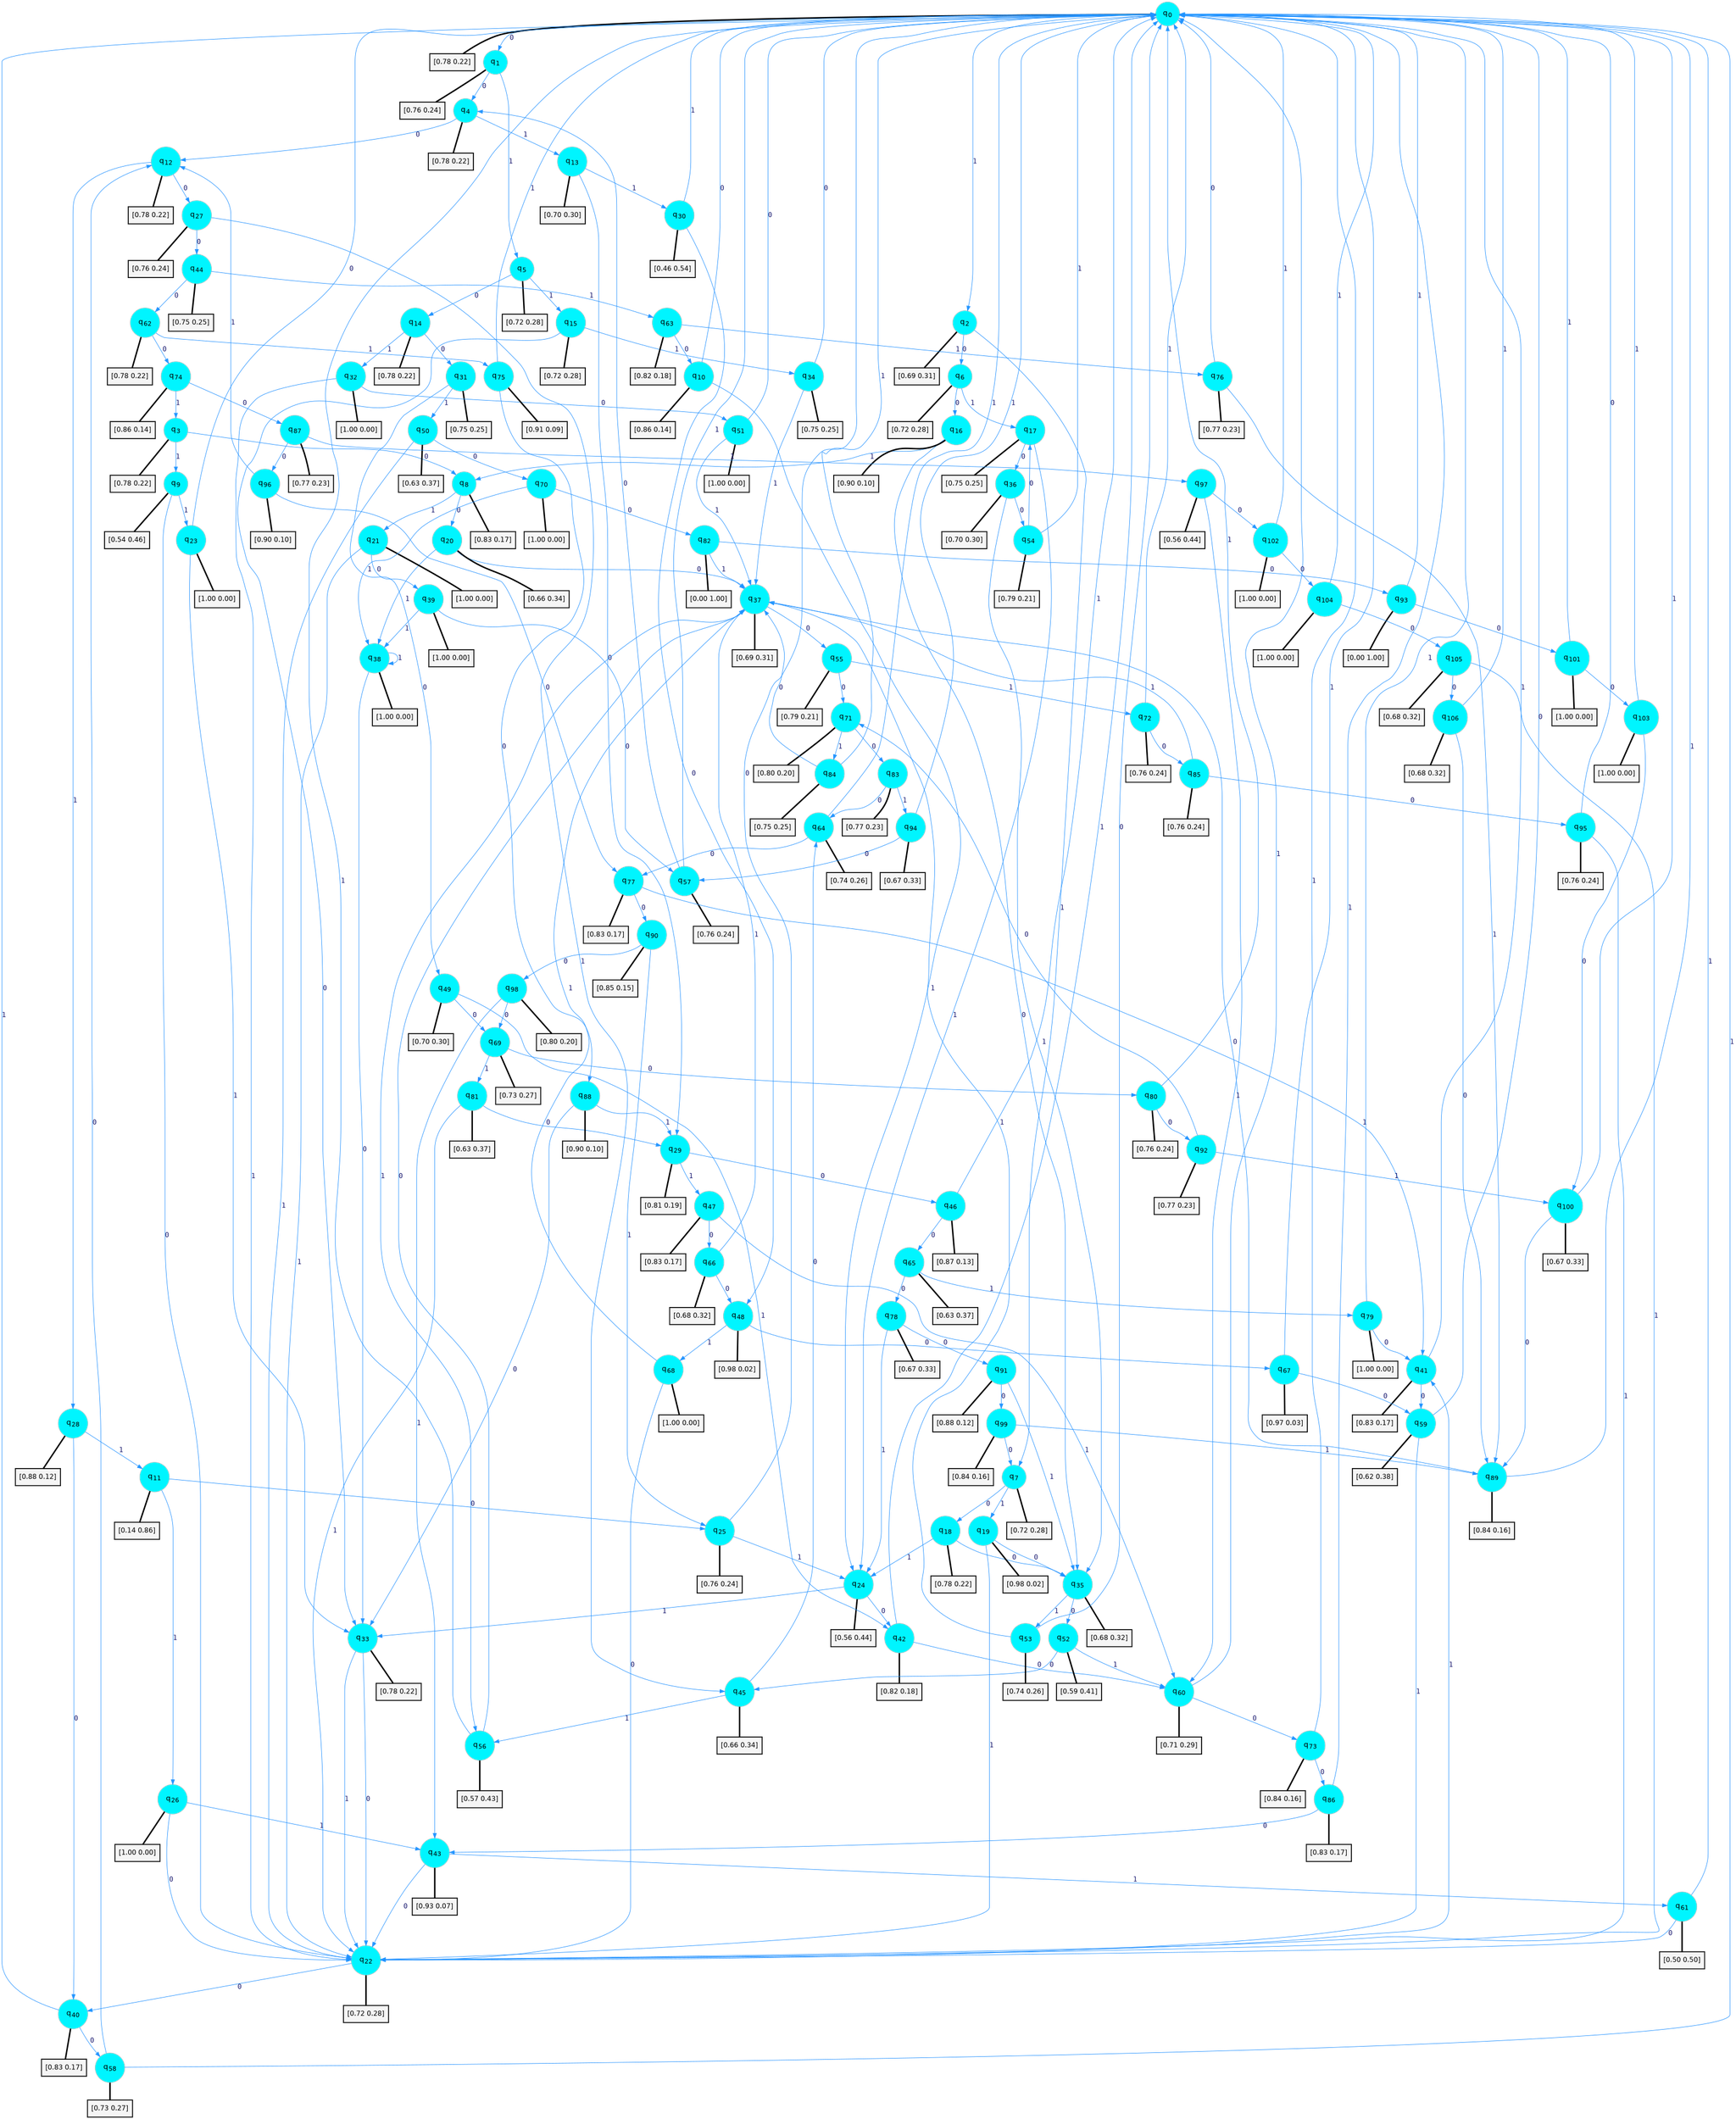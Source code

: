 digraph G {
graph [
bgcolor=transparent, dpi=300, rankdir=TD, size="40,25"];
node [
color=gray, fillcolor=turquoise1, fontcolor=black, fontname=Helvetica, fontsize=16, fontweight=bold, shape=circle, style=filled];
edge [
arrowsize=1, color=dodgerblue1, fontcolor=midnightblue, fontname=courier, fontweight=bold, penwidth=1, style=solid, weight=20];
0[label=<q<SUB>0</SUB>>];
1[label=<q<SUB>1</SUB>>];
2[label=<q<SUB>2</SUB>>];
3[label=<q<SUB>3</SUB>>];
4[label=<q<SUB>4</SUB>>];
5[label=<q<SUB>5</SUB>>];
6[label=<q<SUB>6</SUB>>];
7[label=<q<SUB>7</SUB>>];
8[label=<q<SUB>8</SUB>>];
9[label=<q<SUB>9</SUB>>];
10[label=<q<SUB>10</SUB>>];
11[label=<q<SUB>11</SUB>>];
12[label=<q<SUB>12</SUB>>];
13[label=<q<SUB>13</SUB>>];
14[label=<q<SUB>14</SUB>>];
15[label=<q<SUB>15</SUB>>];
16[label=<q<SUB>16</SUB>>];
17[label=<q<SUB>17</SUB>>];
18[label=<q<SUB>18</SUB>>];
19[label=<q<SUB>19</SUB>>];
20[label=<q<SUB>20</SUB>>];
21[label=<q<SUB>21</SUB>>];
22[label=<q<SUB>22</SUB>>];
23[label=<q<SUB>23</SUB>>];
24[label=<q<SUB>24</SUB>>];
25[label=<q<SUB>25</SUB>>];
26[label=<q<SUB>26</SUB>>];
27[label=<q<SUB>27</SUB>>];
28[label=<q<SUB>28</SUB>>];
29[label=<q<SUB>29</SUB>>];
30[label=<q<SUB>30</SUB>>];
31[label=<q<SUB>31</SUB>>];
32[label=<q<SUB>32</SUB>>];
33[label=<q<SUB>33</SUB>>];
34[label=<q<SUB>34</SUB>>];
35[label=<q<SUB>35</SUB>>];
36[label=<q<SUB>36</SUB>>];
37[label=<q<SUB>37</SUB>>];
38[label=<q<SUB>38</SUB>>];
39[label=<q<SUB>39</SUB>>];
40[label=<q<SUB>40</SUB>>];
41[label=<q<SUB>41</SUB>>];
42[label=<q<SUB>42</SUB>>];
43[label=<q<SUB>43</SUB>>];
44[label=<q<SUB>44</SUB>>];
45[label=<q<SUB>45</SUB>>];
46[label=<q<SUB>46</SUB>>];
47[label=<q<SUB>47</SUB>>];
48[label=<q<SUB>48</SUB>>];
49[label=<q<SUB>49</SUB>>];
50[label=<q<SUB>50</SUB>>];
51[label=<q<SUB>51</SUB>>];
52[label=<q<SUB>52</SUB>>];
53[label=<q<SUB>53</SUB>>];
54[label=<q<SUB>54</SUB>>];
55[label=<q<SUB>55</SUB>>];
56[label=<q<SUB>56</SUB>>];
57[label=<q<SUB>57</SUB>>];
58[label=<q<SUB>58</SUB>>];
59[label=<q<SUB>59</SUB>>];
60[label=<q<SUB>60</SUB>>];
61[label=<q<SUB>61</SUB>>];
62[label=<q<SUB>62</SUB>>];
63[label=<q<SUB>63</SUB>>];
64[label=<q<SUB>64</SUB>>];
65[label=<q<SUB>65</SUB>>];
66[label=<q<SUB>66</SUB>>];
67[label=<q<SUB>67</SUB>>];
68[label=<q<SUB>68</SUB>>];
69[label=<q<SUB>69</SUB>>];
70[label=<q<SUB>70</SUB>>];
71[label=<q<SUB>71</SUB>>];
72[label=<q<SUB>72</SUB>>];
73[label=<q<SUB>73</SUB>>];
74[label=<q<SUB>74</SUB>>];
75[label=<q<SUB>75</SUB>>];
76[label=<q<SUB>76</SUB>>];
77[label=<q<SUB>77</SUB>>];
78[label=<q<SUB>78</SUB>>];
79[label=<q<SUB>79</SUB>>];
80[label=<q<SUB>80</SUB>>];
81[label=<q<SUB>81</SUB>>];
82[label=<q<SUB>82</SUB>>];
83[label=<q<SUB>83</SUB>>];
84[label=<q<SUB>84</SUB>>];
85[label=<q<SUB>85</SUB>>];
86[label=<q<SUB>86</SUB>>];
87[label=<q<SUB>87</SUB>>];
88[label=<q<SUB>88</SUB>>];
89[label=<q<SUB>89</SUB>>];
90[label=<q<SUB>90</SUB>>];
91[label=<q<SUB>91</SUB>>];
92[label=<q<SUB>92</SUB>>];
93[label=<q<SUB>93</SUB>>];
94[label=<q<SUB>94</SUB>>];
95[label=<q<SUB>95</SUB>>];
96[label=<q<SUB>96</SUB>>];
97[label=<q<SUB>97</SUB>>];
98[label=<q<SUB>98</SUB>>];
99[label=<q<SUB>99</SUB>>];
100[label=<q<SUB>100</SUB>>];
101[label=<q<SUB>101</SUB>>];
102[label=<q<SUB>102</SUB>>];
103[label=<q<SUB>103</SUB>>];
104[label=<q<SUB>104</SUB>>];
105[label=<q<SUB>105</SUB>>];
106[label=<q<SUB>106</SUB>>];
107[label="[0.78 0.22]", shape=box,fontcolor=black, fontname=Helvetica, fontsize=14, penwidth=2, fillcolor=whitesmoke,color=black];
108[label="[0.76 0.24]", shape=box,fontcolor=black, fontname=Helvetica, fontsize=14, penwidth=2, fillcolor=whitesmoke,color=black];
109[label="[0.69 0.31]", shape=box,fontcolor=black, fontname=Helvetica, fontsize=14, penwidth=2, fillcolor=whitesmoke,color=black];
110[label="[0.78 0.22]", shape=box,fontcolor=black, fontname=Helvetica, fontsize=14, penwidth=2, fillcolor=whitesmoke,color=black];
111[label="[0.78 0.22]", shape=box,fontcolor=black, fontname=Helvetica, fontsize=14, penwidth=2, fillcolor=whitesmoke,color=black];
112[label="[0.72 0.28]", shape=box,fontcolor=black, fontname=Helvetica, fontsize=14, penwidth=2, fillcolor=whitesmoke,color=black];
113[label="[0.72 0.28]", shape=box,fontcolor=black, fontname=Helvetica, fontsize=14, penwidth=2, fillcolor=whitesmoke,color=black];
114[label="[0.72 0.28]", shape=box,fontcolor=black, fontname=Helvetica, fontsize=14, penwidth=2, fillcolor=whitesmoke,color=black];
115[label="[0.83 0.17]", shape=box,fontcolor=black, fontname=Helvetica, fontsize=14, penwidth=2, fillcolor=whitesmoke,color=black];
116[label="[0.54 0.46]", shape=box,fontcolor=black, fontname=Helvetica, fontsize=14, penwidth=2, fillcolor=whitesmoke,color=black];
117[label="[0.86 0.14]", shape=box,fontcolor=black, fontname=Helvetica, fontsize=14, penwidth=2, fillcolor=whitesmoke,color=black];
118[label="[0.14 0.86]", shape=box,fontcolor=black, fontname=Helvetica, fontsize=14, penwidth=2, fillcolor=whitesmoke,color=black];
119[label="[0.78 0.22]", shape=box,fontcolor=black, fontname=Helvetica, fontsize=14, penwidth=2, fillcolor=whitesmoke,color=black];
120[label="[0.70 0.30]", shape=box,fontcolor=black, fontname=Helvetica, fontsize=14, penwidth=2, fillcolor=whitesmoke,color=black];
121[label="[0.78 0.22]", shape=box,fontcolor=black, fontname=Helvetica, fontsize=14, penwidth=2, fillcolor=whitesmoke,color=black];
122[label="[0.72 0.28]", shape=box,fontcolor=black, fontname=Helvetica, fontsize=14, penwidth=2, fillcolor=whitesmoke,color=black];
123[label="[0.90 0.10]", shape=box,fontcolor=black, fontname=Helvetica, fontsize=14, penwidth=2, fillcolor=whitesmoke,color=black];
124[label="[0.75 0.25]", shape=box,fontcolor=black, fontname=Helvetica, fontsize=14, penwidth=2, fillcolor=whitesmoke,color=black];
125[label="[0.78 0.22]", shape=box,fontcolor=black, fontname=Helvetica, fontsize=14, penwidth=2, fillcolor=whitesmoke,color=black];
126[label="[0.98 0.02]", shape=box,fontcolor=black, fontname=Helvetica, fontsize=14, penwidth=2, fillcolor=whitesmoke,color=black];
127[label="[0.66 0.34]", shape=box,fontcolor=black, fontname=Helvetica, fontsize=14, penwidth=2, fillcolor=whitesmoke,color=black];
128[label="[1.00 0.00]", shape=box,fontcolor=black, fontname=Helvetica, fontsize=14, penwidth=2, fillcolor=whitesmoke,color=black];
129[label="[0.72 0.28]", shape=box,fontcolor=black, fontname=Helvetica, fontsize=14, penwidth=2, fillcolor=whitesmoke,color=black];
130[label="[1.00 0.00]", shape=box,fontcolor=black, fontname=Helvetica, fontsize=14, penwidth=2, fillcolor=whitesmoke,color=black];
131[label="[0.56 0.44]", shape=box,fontcolor=black, fontname=Helvetica, fontsize=14, penwidth=2, fillcolor=whitesmoke,color=black];
132[label="[0.76 0.24]", shape=box,fontcolor=black, fontname=Helvetica, fontsize=14, penwidth=2, fillcolor=whitesmoke,color=black];
133[label="[1.00 0.00]", shape=box,fontcolor=black, fontname=Helvetica, fontsize=14, penwidth=2, fillcolor=whitesmoke,color=black];
134[label="[0.76 0.24]", shape=box,fontcolor=black, fontname=Helvetica, fontsize=14, penwidth=2, fillcolor=whitesmoke,color=black];
135[label="[0.88 0.12]", shape=box,fontcolor=black, fontname=Helvetica, fontsize=14, penwidth=2, fillcolor=whitesmoke,color=black];
136[label="[0.81 0.19]", shape=box,fontcolor=black, fontname=Helvetica, fontsize=14, penwidth=2, fillcolor=whitesmoke,color=black];
137[label="[0.46 0.54]", shape=box,fontcolor=black, fontname=Helvetica, fontsize=14, penwidth=2, fillcolor=whitesmoke,color=black];
138[label="[0.75 0.25]", shape=box,fontcolor=black, fontname=Helvetica, fontsize=14, penwidth=2, fillcolor=whitesmoke,color=black];
139[label="[1.00 0.00]", shape=box,fontcolor=black, fontname=Helvetica, fontsize=14, penwidth=2, fillcolor=whitesmoke,color=black];
140[label="[0.78 0.22]", shape=box,fontcolor=black, fontname=Helvetica, fontsize=14, penwidth=2, fillcolor=whitesmoke,color=black];
141[label="[0.75 0.25]", shape=box,fontcolor=black, fontname=Helvetica, fontsize=14, penwidth=2, fillcolor=whitesmoke,color=black];
142[label="[0.68 0.32]", shape=box,fontcolor=black, fontname=Helvetica, fontsize=14, penwidth=2, fillcolor=whitesmoke,color=black];
143[label="[0.70 0.30]", shape=box,fontcolor=black, fontname=Helvetica, fontsize=14, penwidth=2, fillcolor=whitesmoke,color=black];
144[label="[0.69 0.31]", shape=box,fontcolor=black, fontname=Helvetica, fontsize=14, penwidth=2, fillcolor=whitesmoke,color=black];
145[label="[1.00 0.00]", shape=box,fontcolor=black, fontname=Helvetica, fontsize=14, penwidth=2, fillcolor=whitesmoke,color=black];
146[label="[1.00 0.00]", shape=box,fontcolor=black, fontname=Helvetica, fontsize=14, penwidth=2, fillcolor=whitesmoke,color=black];
147[label="[0.83 0.17]", shape=box,fontcolor=black, fontname=Helvetica, fontsize=14, penwidth=2, fillcolor=whitesmoke,color=black];
148[label="[0.83 0.17]", shape=box,fontcolor=black, fontname=Helvetica, fontsize=14, penwidth=2, fillcolor=whitesmoke,color=black];
149[label="[0.82 0.18]", shape=box,fontcolor=black, fontname=Helvetica, fontsize=14, penwidth=2, fillcolor=whitesmoke,color=black];
150[label="[0.93 0.07]", shape=box,fontcolor=black, fontname=Helvetica, fontsize=14, penwidth=2, fillcolor=whitesmoke,color=black];
151[label="[0.75 0.25]", shape=box,fontcolor=black, fontname=Helvetica, fontsize=14, penwidth=2, fillcolor=whitesmoke,color=black];
152[label="[0.66 0.34]", shape=box,fontcolor=black, fontname=Helvetica, fontsize=14, penwidth=2, fillcolor=whitesmoke,color=black];
153[label="[0.87 0.13]", shape=box,fontcolor=black, fontname=Helvetica, fontsize=14, penwidth=2, fillcolor=whitesmoke,color=black];
154[label="[0.83 0.17]", shape=box,fontcolor=black, fontname=Helvetica, fontsize=14, penwidth=2, fillcolor=whitesmoke,color=black];
155[label="[0.98 0.02]", shape=box,fontcolor=black, fontname=Helvetica, fontsize=14, penwidth=2, fillcolor=whitesmoke,color=black];
156[label="[0.70 0.30]", shape=box,fontcolor=black, fontname=Helvetica, fontsize=14, penwidth=2, fillcolor=whitesmoke,color=black];
157[label="[0.63 0.37]", shape=box,fontcolor=black, fontname=Helvetica, fontsize=14, penwidth=2, fillcolor=whitesmoke,color=black];
158[label="[1.00 0.00]", shape=box,fontcolor=black, fontname=Helvetica, fontsize=14, penwidth=2, fillcolor=whitesmoke,color=black];
159[label="[0.59 0.41]", shape=box,fontcolor=black, fontname=Helvetica, fontsize=14, penwidth=2, fillcolor=whitesmoke,color=black];
160[label="[0.74 0.26]", shape=box,fontcolor=black, fontname=Helvetica, fontsize=14, penwidth=2, fillcolor=whitesmoke,color=black];
161[label="[0.79 0.21]", shape=box,fontcolor=black, fontname=Helvetica, fontsize=14, penwidth=2, fillcolor=whitesmoke,color=black];
162[label="[0.79 0.21]", shape=box,fontcolor=black, fontname=Helvetica, fontsize=14, penwidth=2, fillcolor=whitesmoke,color=black];
163[label="[0.57 0.43]", shape=box,fontcolor=black, fontname=Helvetica, fontsize=14, penwidth=2, fillcolor=whitesmoke,color=black];
164[label="[0.76 0.24]", shape=box,fontcolor=black, fontname=Helvetica, fontsize=14, penwidth=2, fillcolor=whitesmoke,color=black];
165[label="[0.73 0.27]", shape=box,fontcolor=black, fontname=Helvetica, fontsize=14, penwidth=2, fillcolor=whitesmoke,color=black];
166[label="[0.62 0.38]", shape=box,fontcolor=black, fontname=Helvetica, fontsize=14, penwidth=2, fillcolor=whitesmoke,color=black];
167[label="[0.71 0.29]", shape=box,fontcolor=black, fontname=Helvetica, fontsize=14, penwidth=2, fillcolor=whitesmoke,color=black];
168[label="[0.50 0.50]", shape=box,fontcolor=black, fontname=Helvetica, fontsize=14, penwidth=2, fillcolor=whitesmoke,color=black];
169[label="[0.78 0.22]", shape=box,fontcolor=black, fontname=Helvetica, fontsize=14, penwidth=2, fillcolor=whitesmoke,color=black];
170[label="[0.82 0.18]", shape=box,fontcolor=black, fontname=Helvetica, fontsize=14, penwidth=2, fillcolor=whitesmoke,color=black];
171[label="[0.74 0.26]", shape=box,fontcolor=black, fontname=Helvetica, fontsize=14, penwidth=2, fillcolor=whitesmoke,color=black];
172[label="[0.63 0.37]", shape=box,fontcolor=black, fontname=Helvetica, fontsize=14, penwidth=2, fillcolor=whitesmoke,color=black];
173[label="[0.68 0.32]", shape=box,fontcolor=black, fontname=Helvetica, fontsize=14, penwidth=2, fillcolor=whitesmoke,color=black];
174[label="[0.97 0.03]", shape=box,fontcolor=black, fontname=Helvetica, fontsize=14, penwidth=2, fillcolor=whitesmoke,color=black];
175[label="[1.00 0.00]", shape=box,fontcolor=black, fontname=Helvetica, fontsize=14, penwidth=2, fillcolor=whitesmoke,color=black];
176[label="[0.73 0.27]", shape=box,fontcolor=black, fontname=Helvetica, fontsize=14, penwidth=2, fillcolor=whitesmoke,color=black];
177[label="[1.00 0.00]", shape=box,fontcolor=black, fontname=Helvetica, fontsize=14, penwidth=2, fillcolor=whitesmoke,color=black];
178[label="[0.80 0.20]", shape=box,fontcolor=black, fontname=Helvetica, fontsize=14, penwidth=2, fillcolor=whitesmoke,color=black];
179[label="[0.76 0.24]", shape=box,fontcolor=black, fontname=Helvetica, fontsize=14, penwidth=2, fillcolor=whitesmoke,color=black];
180[label="[0.84 0.16]", shape=box,fontcolor=black, fontname=Helvetica, fontsize=14, penwidth=2, fillcolor=whitesmoke,color=black];
181[label="[0.86 0.14]", shape=box,fontcolor=black, fontname=Helvetica, fontsize=14, penwidth=2, fillcolor=whitesmoke,color=black];
182[label="[0.91 0.09]", shape=box,fontcolor=black, fontname=Helvetica, fontsize=14, penwidth=2, fillcolor=whitesmoke,color=black];
183[label="[0.77 0.23]", shape=box,fontcolor=black, fontname=Helvetica, fontsize=14, penwidth=2, fillcolor=whitesmoke,color=black];
184[label="[0.83 0.17]", shape=box,fontcolor=black, fontname=Helvetica, fontsize=14, penwidth=2, fillcolor=whitesmoke,color=black];
185[label="[0.67 0.33]", shape=box,fontcolor=black, fontname=Helvetica, fontsize=14, penwidth=2, fillcolor=whitesmoke,color=black];
186[label="[1.00 0.00]", shape=box,fontcolor=black, fontname=Helvetica, fontsize=14, penwidth=2, fillcolor=whitesmoke,color=black];
187[label="[0.76 0.24]", shape=box,fontcolor=black, fontname=Helvetica, fontsize=14, penwidth=2, fillcolor=whitesmoke,color=black];
188[label="[0.63 0.37]", shape=box,fontcolor=black, fontname=Helvetica, fontsize=14, penwidth=2, fillcolor=whitesmoke,color=black];
189[label="[0.00 1.00]", shape=box,fontcolor=black, fontname=Helvetica, fontsize=14, penwidth=2, fillcolor=whitesmoke,color=black];
190[label="[0.77 0.23]", shape=box,fontcolor=black, fontname=Helvetica, fontsize=14, penwidth=2, fillcolor=whitesmoke,color=black];
191[label="[0.75 0.25]", shape=box,fontcolor=black, fontname=Helvetica, fontsize=14, penwidth=2, fillcolor=whitesmoke,color=black];
192[label="[0.76 0.24]", shape=box,fontcolor=black, fontname=Helvetica, fontsize=14, penwidth=2, fillcolor=whitesmoke,color=black];
193[label="[0.83 0.17]", shape=box,fontcolor=black, fontname=Helvetica, fontsize=14, penwidth=2, fillcolor=whitesmoke,color=black];
194[label="[0.77 0.23]", shape=box,fontcolor=black, fontname=Helvetica, fontsize=14, penwidth=2, fillcolor=whitesmoke,color=black];
195[label="[0.90 0.10]", shape=box,fontcolor=black, fontname=Helvetica, fontsize=14, penwidth=2, fillcolor=whitesmoke,color=black];
196[label="[0.84 0.16]", shape=box,fontcolor=black, fontname=Helvetica, fontsize=14, penwidth=2, fillcolor=whitesmoke,color=black];
197[label="[0.85 0.15]", shape=box,fontcolor=black, fontname=Helvetica, fontsize=14, penwidth=2, fillcolor=whitesmoke,color=black];
198[label="[0.88 0.12]", shape=box,fontcolor=black, fontname=Helvetica, fontsize=14, penwidth=2, fillcolor=whitesmoke,color=black];
199[label="[0.77 0.23]", shape=box,fontcolor=black, fontname=Helvetica, fontsize=14, penwidth=2, fillcolor=whitesmoke,color=black];
200[label="[0.00 1.00]", shape=box,fontcolor=black, fontname=Helvetica, fontsize=14, penwidth=2, fillcolor=whitesmoke,color=black];
201[label="[0.67 0.33]", shape=box,fontcolor=black, fontname=Helvetica, fontsize=14, penwidth=2, fillcolor=whitesmoke,color=black];
202[label="[0.76 0.24]", shape=box,fontcolor=black, fontname=Helvetica, fontsize=14, penwidth=2, fillcolor=whitesmoke,color=black];
203[label="[0.90 0.10]", shape=box,fontcolor=black, fontname=Helvetica, fontsize=14, penwidth=2, fillcolor=whitesmoke,color=black];
204[label="[0.56 0.44]", shape=box,fontcolor=black, fontname=Helvetica, fontsize=14, penwidth=2, fillcolor=whitesmoke,color=black];
205[label="[0.80 0.20]", shape=box,fontcolor=black, fontname=Helvetica, fontsize=14, penwidth=2, fillcolor=whitesmoke,color=black];
206[label="[0.84 0.16]", shape=box,fontcolor=black, fontname=Helvetica, fontsize=14, penwidth=2, fillcolor=whitesmoke,color=black];
207[label="[0.67 0.33]", shape=box,fontcolor=black, fontname=Helvetica, fontsize=14, penwidth=2, fillcolor=whitesmoke,color=black];
208[label="[1.00 0.00]", shape=box,fontcolor=black, fontname=Helvetica, fontsize=14, penwidth=2, fillcolor=whitesmoke,color=black];
209[label="[1.00 0.00]", shape=box,fontcolor=black, fontname=Helvetica, fontsize=14, penwidth=2, fillcolor=whitesmoke,color=black];
210[label="[1.00 0.00]", shape=box,fontcolor=black, fontname=Helvetica, fontsize=14, penwidth=2, fillcolor=whitesmoke,color=black];
211[label="[1.00 0.00]", shape=box,fontcolor=black, fontname=Helvetica, fontsize=14, penwidth=2, fillcolor=whitesmoke,color=black];
212[label="[0.68 0.32]", shape=box,fontcolor=black, fontname=Helvetica, fontsize=14, penwidth=2, fillcolor=whitesmoke,color=black];
213[label="[0.68 0.32]", shape=box,fontcolor=black, fontname=Helvetica, fontsize=14, penwidth=2, fillcolor=whitesmoke,color=black];
0->1 [label=0];
0->2 [label=1];
0->107 [arrowhead=none, penwidth=3,color=black];
1->4 [label=0];
1->5 [label=1];
1->108 [arrowhead=none, penwidth=3,color=black];
2->6 [label=0];
2->7 [label=1];
2->109 [arrowhead=none, penwidth=3,color=black];
3->8 [label=0];
3->9 [label=1];
3->110 [arrowhead=none, penwidth=3,color=black];
4->12 [label=0];
4->13 [label=1];
4->111 [arrowhead=none, penwidth=3,color=black];
5->14 [label=0];
5->15 [label=1];
5->112 [arrowhead=none, penwidth=3,color=black];
6->16 [label=0];
6->17 [label=1];
6->113 [arrowhead=none, penwidth=3,color=black];
7->18 [label=0];
7->19 [label=1];
7->114 [arrowhead=none, penwidth=3,color=black];
8->20 [label=0];
8->21 [label=1];
8->115 [arrowhead=none, penwidth=3,color=black];
9->22 [label=0];
9->23 [label=1];
9->116 [arrowhead=none, penwidth=3,color=black];
10->0 [label=0];
10->24 [label=1];
10->117 [arrowhead=none, penwidth=3,color=black];
11->25 [label=0];
11->26 [label=1];
11->118 [arrowhead=none, penwidth=3,color=black];
12->27 [label=0];
12->28 [label=1];
12->119 [arrowhead=none, penwidth=3,color=black];
13->29 [label=0];
13->30 [label=1];
13->120 [arrowhead=none, penwidth=3,color=black];
14->31 [label=0];
14->32 [label=1];
14->121 [arrowhead=none, penwidth=3,color=black];
15->33 [label=0];
15->34 [label=1];
15->122 [arrowhead=none, penwidth=3,color=black];
16->35 [label=0];
16->8 [label=1];
16->123 [arrowhead=none, penwidth=3,color=black];
17->36 [label=0];
17->24 [label=1];
17->124 [arrowhead=none, penwidth=3,color=black];
18->35 [label=0];
18->24 [label=1];
18->125 [arrowhead=none, penwidth=3,color=black];
19->35 [label=0];
19->22 [label=1];
19->126 [arrowhead=none, penwidth=3,color=black];
20->37 [label=0];
20->38 [label=1];
20->127 [arrowhead=none, penwidth=3,color=black];
21->39 [label=0];
21->22 [label=1];
21->128 [arrowhead=none, penwidth=3,color=black];
22->40 [label=0];
22->41 [label=1];
22->129 [arrowhead=none, penwidth=3,color=black];
23->0 [label=0];
23->33 [label=1];
23->130 [arrowhead=none, penwidth=3,color=black];
24->42 [label=0];
24->33 [label=1];
24->131 [arrowhead=none, penwidth=3,color=black];
25->0 [label=0];
25->24 [label=1];
25->132 [arrowhead=none, penwidth=3,color=black];
26->22 [label=0];
26->43 [label=1];
26->133 [arrowhead=none, penwidth=3,color=black];
27->44 [label=0];
27->45 [label=1];
27->134 [arrowhead=none, penwidth=3,color=black];
28->40 [label=0];
28->11 [label=1];
28->135 [arrowhead=none, penwidth=3,color=black];
29->46 [label=0];
29->47 [label=1];
29->136 [arrowhead=none, penwidth=3,color=black];
30->48 [label=0];
30->0 [label=1];
30->137 [arrowhead=none, penwidth=3,color=black];
31->49 [label=0];
31->50 [label=1];
31->138 [arrowhead=none, penwidth=3,color=black];
32->51 [label=0];
32->22 [label=1];
32->139 [arrowhead=none, penwidth=3,color=black];
33->22 [label=0];
33->22 [label=1];
33->140 [arrowhead=none, penwidth=3,color=black];
34->0 [label=0];
34->37 [label=1];
34->141 [arrowhead=none, penwidth=3,color=black];
35->52 [label=0];
35->53 [label=1];
35->142 [arrowhead=none, penwidth=3,color=black];
36->54 [label=0];
36->35 [label=1];
36->143 [arrowhead=none, penwidth=3,color=black];
37->55 [label=0];
37->56 [label=1];
37->144 [arrowhead=none, penwidth=3,color=black];
38->33 [label=0];
38->38 [label=1];
38->145 [arrowhead=none, penwidth=3,color=black];
39->57 [label=0];
39->38 [label=1];
39->146 [arrowhead=none, penwidth=3,color=black];
40->58 [label=0];
40->0 [label=1];
40->147 [arrowhead=none, penwidth=3,color=black];
41->59 [label=0];
41->0 [label=1];
41->148 [arrowhead=none, penwidth=3,color=black];
42->60 [label=0];
42->0 [label=1];
42->149 [arrowhead=none, penwidth=3,color=black];
43->22 [label=0];
43->61 [label=1];
43->150 [arrowhead=none, penwidth=3,color=black];
44->62 [label=0];
44->63 [label=1];
44->151 [arrowhead=none, penwidth=3,color=black];
45->64 [label=0];
45->56 [label=1];
45->152 [arrowhead=none, penwidth=3,color=black];
46->65 [label=0];
46->0 [label=1];
46->153 [arrowhead=none, penwidth=3,color=black];
47->66 [label=0];
47->60 [label=1];
47->154 [arrowhead=none, penwidth=3,color=black];
48->67 [label=0];
48->68 [label=1];
48->155 [arrowhead=none, penwidth=3,color=black];
49->69 [label=0];
49->42 [label=1];
49->156 [arrowhead=none, penwidth=3,color=black];
50->70 [label=0];
50->22 [label=1];
50->157 [arrowhead=none, penwidth=3,color=black];
51->0 [label=0];
51->37 [label=1];
51->158 [arrowhead=none, penwidth=3,color=black];
52->45 [label=0];
52->60 [label=1];
52->159 [arrowhead=none, penwidth=3,color=black];
53->0 [label=0];
53->37 [label=1];
53->160 [arrowhead=none, penwidth=3,color=black];
54->17 [label=0];
54->0 [label=1];
54->161 [arrowhead=none, penwidth=3,color=black];
55->71 [label=0];
55->72 [label=1];
55->162 [arrowhead=none, penwidth=3,color=black];
56->37 [label=0];
56->0 [label=1];
56->163 [arrowhead=none, penwidth=3,color=black];
57->4 [label=0];
57->0 [label=1];
57->164 [arrowhead=none, penwidth=3,color=black];
58->12 [label=0];
58->0 [label=1];
58->165 [arrowhead=none, penwidth=3,color=black];
59->0 [label=0];
59->22 [label=1];
59->166 [arrowhead=none, penwidth=3,color=black];
60->73 [label=0];
60->0 [label=1];
60->167 [arrowhead=none, penwidth=3,color=black];
61->22 [label=0];
61->0 [label=1];
61->168 [arrowhead=none, penwidth=3,color=black];
62->74 [label=0];
62->75 [label=1];
62->169 [arrowhead=none, penwidth=3,color=black];
63->10 [label=0];
63->76 [label=1];
63->170 [arrowhead=none, penwidth=3,color=black];
64->77 [label=0];
64->0 [label=1];
64->171 [arrowhead=none, penwidth=3,color=black];
65->78 [label=0];
65->79 [label=1];
65->172 [arrowhead=none, penwidth=3,color=black];
66->48 [label=0];
66->37 [label=1];
66->173 [arrowhead=none, penwidth=3,color=black];
67->59 [label=0];
67->0 [label=1];
67->174 [arrowhead=none, penwidth=3,color=black];
68->22 [label=0];
68->37 [label=1];
68->175 [arrowhead=none, penwidth=3,color=black];
69->80 [label=0];
69->81 [label=1];
69->176 [arrowhead=none, penwidth=3,color=black];
70->82 [label=0];
70->38 [label=1];
70->177 [arrowhead=none, penwidth=3,color=black];
71->83 [label=0];
71->84 [label=1];
71->178 [arrowhead=none, penwidth=3,color=black];
72->85 [label=0];
72->0 [label=1];
72->179 [arrowhead=none, penwidth=3,color=black];
73->86 [label=0];
73->0 [label=1];
73->180 [arrowhead=none, penwidth=3,color=black];
74->87 [label=0];
74->3 [label=1];
74->181 [arrowhead=none, penwidth=3,color=black];
75->88 [label=0];
75->0 [label=1];
75->182 [arrowhead=none, penwidth=3,color=black];
76->0 [label=0];
76->89 [label=1];
76->183 [arrowhead=none, penwidth=3,color=black];
77->90 [label=0];
77->41 [label=1];
77->184 [arrowhead=none, penwidth=3,color=black];
78->91 [label=0];
78->24 [label=1];
78->185 [arrowhead=none, penwidth=3,color=black];
79->41 [label=0];
79->0 [label=1];
79->186 [arrowhead=none, penwidth=3,color=black];
80->92 [label=0];
80->0 [label=1];
80->187 [arrowhead=none, penwidth=3,color=black];
81->29 [label=0];
81->22 [label=1];
81->188 [arrowhead=none, penwidth=3,color=black];
82->93 [label=0];
82->37 [label=1];
82->189 [arrowhead=none, penwidth=3,color=black];
83->64 [label=0];
83->94 [label=1];
83->190 [arrowhead=none, penwidth=3,color=black];
84->37 [label=0];
84->0 [label=1];
84->191 [arrowhead=none, penwidth=3,color=black];
85->95 [label=0];
85->37 [label=1];
85->192 [arrowhead=none, penwidth=3,color=black];
86->43 [label=0];
86->0 [label=1];
86->193 [arrowhead=none, penwidth=3,color=black];
87->96 [label=0];
87->97 [label=1];
87->194 [arrowhead=none, penwidth=3,color=black];
88->33 [label=0];
88->29 [label=1];
88->195 [arrowhead=none, penwidth=3,color=black];
89->37 [label=0];
89->0 [label=1];
89->196 [arrowhead=none, penwidth=3,color=black];
90->98 [label=0];
90->25 [label=1];
90->197 [arrowhead=none, penwidth=3,color=black];
91->99 [label=0];
91->35 [label=1];
91->198 [arrowhead=none, penwidth=3,color=black];
92->71 [label=0];
92->100 [label=1];
92->199 [arrowhead=none, penwidth=3,color=black];
93->101 [label=0];
93->0 [label=1];
93->200 [arrowhead=none, penwidth=3,color=black];
94->57 [label=0];
94->0 [label=1];
94->201 [arrowhead=none, penwidth=3,color=black];
95->0 [label=0];
95->22 [label=1];
95->202 [arrowhead=none, penwidth=3,color=black];
96->77 [label=0];
96->12 [label=1];
96->203 [arrowhead=none, penwidth=3,color=black];
97->102 [label=0];
97->60 [label=1];
97->204 [arrowhead=none, penwidth=3,color=black];
98->69 [label=0];
98->43 [label=1];
98->205 [arrowhead=none, penwidth=3,color=black];
99->7 [label=0];
99->89 [label=1];
99->206 [arrowhead=none, penwidth=3,color=black];
100->89 [label=0];
100->0 [label=1];
100->207 [arrowhead=none, penwidth=3,color=black];
101->103 [label=0];
101->0 [label=1];
101->208 [arrowhead=none, penwidth=3,color=black];
102->104 [label=0];
102->0 [label=1];
102->209 [arrowhead=none, penwidth=3,color=black];
103->100 [label=0];
103->0 [label=1];
103->210 [arrowhead=none, penwidth=3,color=black];
104->105 [label=0];
104->0 [label=1];
104->211 [arrowhead=none, penwidth=3,color=black];
105->106 [label=0];
105->22 [label=1];
105->212 [arrowhead=none, penwidth=3,color=black];
106->89 [label=0];
106->0 [label=1];
106->213 [arrowhead=none, penwidth=3,color=black];
}
